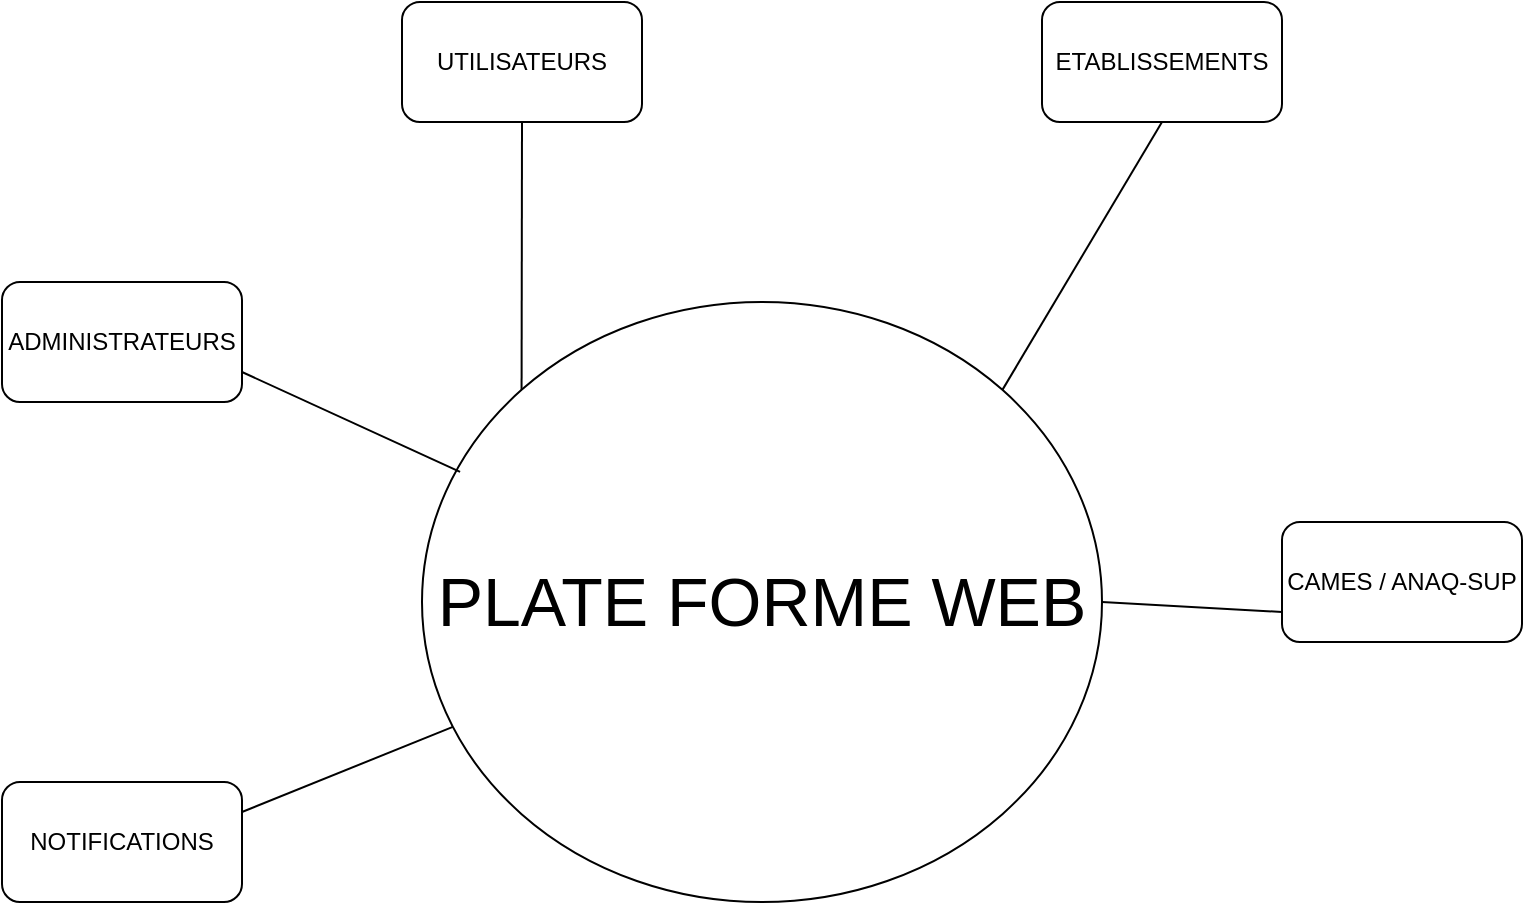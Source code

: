<mxfile>
    <diagram id="3fXDc3voOEDQEyALxxxV" name="Page-1">
        <mxGraphModel dx="948" dy="597" grid="1" gridSize="10" guides="1" tooltips="1" connect="1" arrows="1" fold="1" page="1" pageScale="1" pageWidth="850" pageHeight="1100" math="0" shadow="0">
            <root>
                <mxCell id="0"/>
                <mxCell id="1" parent="0"/>
                <mxCell id="2" value="&lt;font style=&quot;font-size: 34px;&quot;&gt;PLATE FORME WEB&lt;/font&gt;" style="ellipse;whiteSpace=wrap;html=1;" vertex="1" parent="1">
                    <mxGeometry x="270" y="240" width="340" height="300" as="geometry"/>
                </mxCell>
                <mxCell id="3" value="UTILISATEURS" style="rounded=1;whiteSpace=wrap;html=1;" vertex="1" parent="1">
                    <mxGeometry x="260" y="90" width="120" height="60" as="geometry"/>
                </mxCell>
                <mxCell id="4" value="ADMINISTRATEURS" style="rounded=1;whiteSpace=wrap;html=1;" vertex="1" parent="1">
                    <mxGeometry x="60" y="230" width="120" height="60" as="geometry"/>
                </mxCell>
                <mxCell id="5" value="ETABLISSEMENTS" style="rounded=1;whiteSpace=wrap;html=1;" vertex="1" parent="1">
                    <mxGeometry x="580" y="90" width="120" height="60" as="geometry"/>
                </mxCell>
                <mxCell id="6" value="" style="endArrow=none;html=1;rounded=0;exitX=1;exitY=0.75;exitDx=0;exitDy=0;entryX=0.056;entryY=0.283;entryDx=0;entryDy=0;entryPerimeter=0;" edge="1" parent="1" source="4" target="2">
                    <mxGeometry width="50" height="50" relative="1" as="geometry">
                        <mxPoint x="410" y="300" as="sourcePoint"/>
                        <mxPoint x="460" y="250" as="targetPoint"/>
                    </mxGeometry>
                </mxCell>
                <mxCell id="7" value="" style="endArrow=none;html=1;rounded=0;exitX=0.5;exitY=1;exitDx=0;exitDy=0;entryX=0;entryY=0;entryDx=0;entryDy=0;" edge="1" parent="1" source="3" target="2">
                    <mxGeometry width="50" height="50" relative="1" as="geometry">
                        <mxPoint x="260" y="150" as="sourcePoint"/>
                        <mxPoint x="369" y="205" as="targetPoint"/>
                    </mxGeometry>
                </mxCell>
                <mxCell id="8" value="" style="endArrow=none;html=1;rounded=0;exitX=0.5;exitY=1;exitDx=0;exitDy=0;entryX=1;entryY=0;entryDx=0;entryDy=0;" edge="1" parent="1" source="5" target="2">
                    <mxGeometry width="50" height="50" relative="1" as="geometry">
                        <mxPoint x="640" y="160" as="sourcePoint"/>
                        <mxPoint x="690" y="294" as="targetPoint"/>
                    </mxGeometry>
                </mxCell>
                <mxCell id="9" value="NOTIFICATIONS" style="rounded=1;whiteSpace=wrap;html=1;" vertex="1" parent="1">
                    <mxGeometry x="60" y="480" width="120" height="60" as="geometry"/>
                </mxCell>
                <mxCell id="10" value="" style="endArrow=none;html=1;rounded=0;exitX=1;exitY=0.25;exitDx=0;exitDy=0;" edge="1" parent="1" source="9" target="2">
                    <mxGeometry width="50" height="50" relative="1" as="geometry">
                        <mxPoint x="190" y="460" as="sourcePoint"/>
                        <mxPoint x="240" y="410" as="targetPoint"/>
                    </mxGeometry>
                </mxCell>
                <mxCell id="11" value="CAMES / ANAQ-SUP" style="rounded=1;whiteSpace=wrap;html=1;" vertex="1" parent="1">
                    <mxGeometry x="700" y="350" width="120" height="60" as="geometry"/>
                </mxCell>
                <mxCell id="12" value="" style="endArrow=none;html=1;rounded=0;entryX=0;entryY=0.75;entryDx=0;entryDy=0;exitX=1;exitY=0.5;exitDx=0;exitDy=0;" edge="1" parent="1" source="2" target="11">
                    <mxGeometry width="50" height="50" relative="1" as="geometry">
                        <mxPoint x="650" y="390" as="sourcePoint"/>
                        <mxPoint x="700" y="340" as="targetPoint"/>
                    </mxGeometry>
                </mxCell>
            </root>
        </mxGraphModel>
    </diagram>
</mxfile>